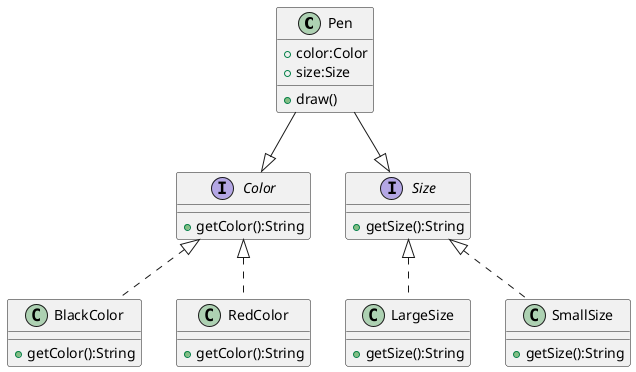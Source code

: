 .@startuml

class Pen {
  +color:Color
  +size:Size
  +draw()
}

interface Color {
	+getColor():String
}

interface Size {
	+getSize():String
}

class BlackColor{
	+getColor():String
}
class RedColor{
    +getColor():String
}
class LargeSize{
    +getSize():String
}
class SmallSize{
    +getSize():String
}

Size <|.. LargeSize
Size <|.. SmallSize
Color <|.. BlackColor
Color <|.. RedColor
Pen --|> Color
Pen --|> Size
@enduml